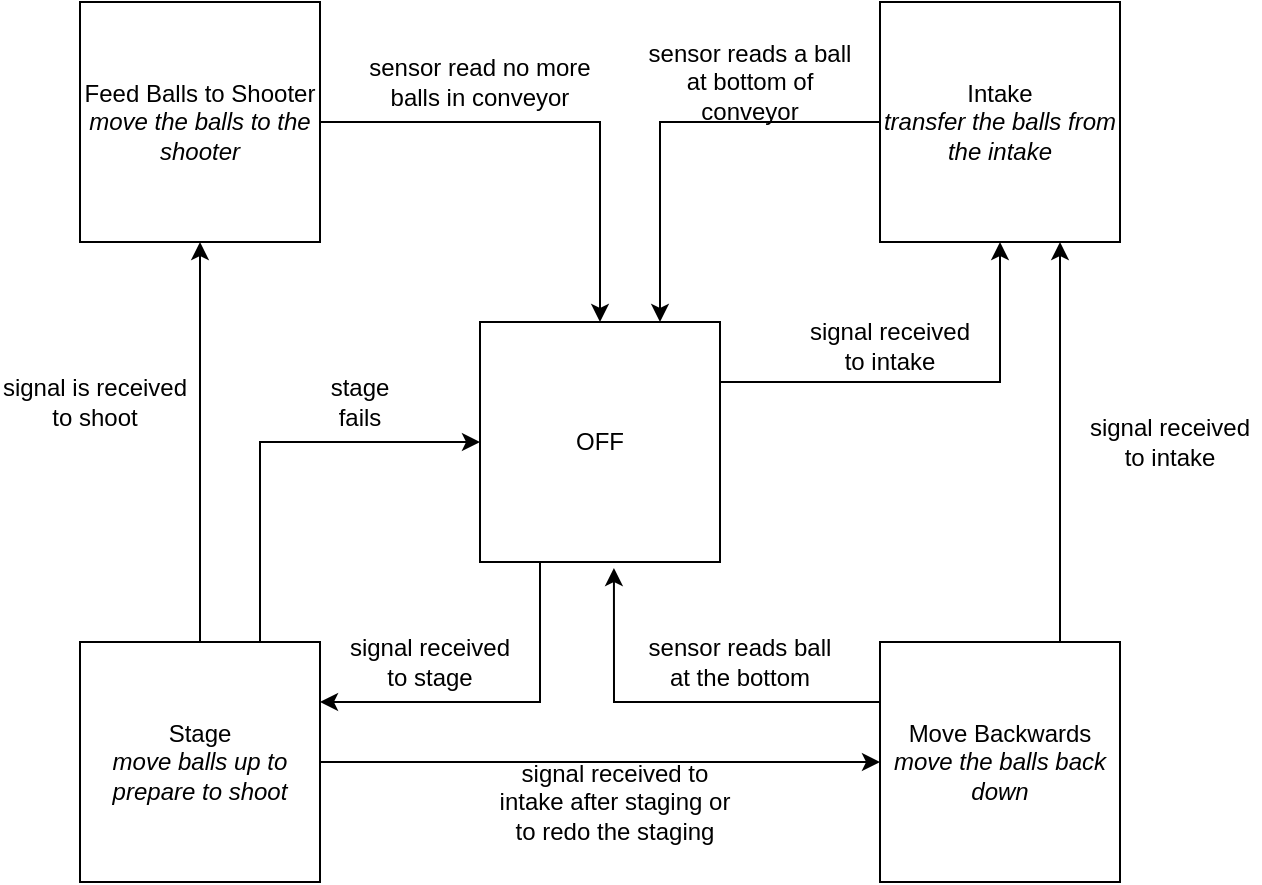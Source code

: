 <mxfile version="12.6.2" type="device"><diagram id="6AU_4uoyopX2GTU84pck" name="Page-1"><mxGraphModel dx="1422" dy="741" grid="1" gridSize="10" guides="1" tooltips="1" connect="1" arrows="1" fold="1" page="1" pageScale="1" pageWidth="850" pageHeight="1100" math="0" shadow="0"><root><mxCell id="0"/><mxCell id="1" parent="0"/><mxCell id="LGkegA_K1OEjHupGd4A2-17" style="edgeStyle=orthogonalEdgeStyle;rounded=0;orthogonalLoop=1;jettySize=auto;html=1;exitX=0.25;exitY=1;exitDx=0;exitDy=0;entryX=1;entryY=0.25;entryDx=0;entryDy=0;" edge="1" parent="1" source="LGkegA_K1OEjHupGd4A2-1" target="LGkegA_K1OEjHupGd4A2-5"><mxGeometry relative="1" as="geometry"/></mxCell><mxCell id="LGkegA_K1OEjHupGd4A2-1" value="OFF" style="rounded=0;whiteSpace=wrap;html=1;" vertex="1" parent="1"><mxGeometry x="320" y="280" width="120" height="120" as="geometry"/></mxCell><mxCell id="LGkegA_K1OEjHupGd4A2-22" style="edgeStyle=orthogonalEdgeStyle;rounded=0;orthogonalLoop=1;jettySize=auto;html=1;exitX=0.75;exitY=0;exitDx=0;exitDy=0;entryX=0.75;entryY=1;entryDx=0;entryDy=0;" edge="1" parent="1" source="LGkegA_K1OEjHupGd4A2-2" target="LGkegA_K1OEjHupGd4A2-3"><mxGeometry relative="1" as="geometry"/></mxCell><mxCell id="LGkegA_K1OEjHupGd4A2-26" style="edgeStyle=orthogonalEdgeStyle;rounded=0;orthogonalLoop=1;jettySize=auto;html=1;exitX=0;exitY=0.25;exitDx=0;exitDy=0;entryX=0.558;entryY=1.025;entryDx=0;entryDy=0;entryPerimeter=0;" edge="1" parent="1" source="LGkegA_K1OEjHupGd4A2-2" target="LGkegA_K1OEjHupGd4A2-1"><mxGeometry relative="1" as="geometry"/></mxCell><mxCell id="LGkegA_K1OEjHupGd4A2-2" value="&lt;div&gt;Move Backwards&lt;/div&gt;&lt;i&gt;move the balls back down&lt;/i&gt;" style="rounded=0;whiteSpace=wrap;html=1;" vertex="1" parent="1"><mxGeometry x="520" y="440" width="120" height="120" as="geometry"/></mxCell><mxCell id="LGkegA_K1OEjHupGd4A2-13" style="edgeStyle=orthogonalEdgeStyle;rounded=0;orthogonalLoop=1;jettySize=auto;html=1;exitX=1;exitY=0.25;exitDx=0;exitDy=0;entryX=0.5;entryY=1;entryDx=0;entryDy=0;" edge="1" parent="1" source="LGkegA_K1OEjHupGd4A2-1" target="LGkegA_K1OEjHupGd4A2-3"><mxGeometry relative="1" as="geometry"/></mxCell><mxCell id="LGkegA_K1OEjHupGd4A2-14" style="edgeStyle=orthogonalEdgeStyle;rounded=0;orthogonalLoop=1;jettySize=auto;html=1;exitX=0;exitY=0.5;exitDx=0;exitDy=0;entryX=0.75;entryY=0;entryDx=0;entryDy=0;" edge="1" parent="1" source="LGkegA_K1OEjHupGd4A2-3" target="LGkegA_K1OEjHupGd4A2-1"><mxGeometry relative="1" as="geometry"/></mxCell><mxCell id="LGkegA_K1OEjHupGd4A2-3" value="&lt;div&gt;Intake&lt;/div&gt;&lt;i&gt;transfer the balls from the intake&lt;/i&gt;" style="rounded=0;whiteSpace=wrap;html=1;" vertex="1" parent="1"><mxGeometry x="520" y="120" width="120" height="120" as="geometry"/></mxCell><mxCell id="LGkegA_K1OEjHupGd4A2-15" style="edgeStyle=orthogonalEdgeStyle;rounded=0;orthogonalLoop=1;jettySize=auto;html=1;exitX=1;exitY=0.5;exitDx=0;exitDy=0;entryX=0.5;entryY=0;entryDx=0;entryDy=0;" edge="1" parent="1" source="LGkegA_K1OEjHupGd4A2-4" target="LGkegA_K1OEjHupGd4A2-1"><mxGeometry relative="1" as="geometry"/></mxCell><mxCell id="LGkegA_K1OEjHupGd4A2-4" value="&lt;div&gt;Feed Balls to Shooter&lt;/div&gt;&lt;i&gt;move the balls to the shooter&lt;/i&gt;" style="rounded=0;whiteSpace=wrap;html=1;" vertex="1" parent="1"><mxGeometry x="120" y="120" width="120" height="120" as="geometry"/></mxCell><mxCell id="LGkegA_K1OEjHupGd4A2-7" style="edgeStyle=orthogonalEdgeStyle;rounded=0;orthogonalLoop=1;jettySize=auto;html=1;exitX=0.5;exitY=0;exitDx=0;exitDy=0;" edge="1" parent="1" source="LGkegA_K1OEjHupGd4A2-5" target="LGkegA_K1OEjHupGd4A2-4"><mxGeometry relative="1" as="geometry"/></mxCell><mxCell id="LGkegA_K1OEjHupGd4A2-8" style="edgeStyle=orthogonalEdgeStyle;rounded=0;orthogonalLoop=1;jettySize=auto;html=1;exitX=1;exitY=0.5;exitDx=0;exitDy=0;entryX=0;entryY=0.5;entryDx=0;entryDy=0;" edge="1" parent="1" source="LGkegA_K1OEjHupGd4A2-5" target="LGkegA_K1OEjHupGd4A2-2"><mxGeometry relative="1" as="geometry"/></mxCell><mxCell id="LGkegA_K1OEjHupGd4A2-16" style="edgeStyle=orthogonalEdgeStyle;rounded=0;orthogonalLoop=1;jettySize=auto;html=1;exitX=0.75;exitY=0;exitDx=0;exitDy=0;entryX=0;entryY=0.5;entryDx=0;entryDy=0;" edge="1" parent="1" source="LGkegA_K1OEjHupGd4A2-5" target="LGkegA_K1OEjHupGd4A2-1"><mxGeometry relative="1" as="geometry"/></mxCell><mxCell id="LGkegA_K1OEjHupGd4A2-5" value="&lt;div&gt;Stage&lt;/div&gt;&lt;i&gt;move balls up to prepare to shoot&lt;/i&gt;" style="rounded=0;whiteSpace=wrap;html=1;" vertex="1" parent="1"><mxGeometry x="120" y="440" width="120" height="120" as="geometry"/></mxCell><mxCell id="LGkegA_K1OEjHupGd4A2-18" value="sensor read no more balls in conveyor" style="text;html=1;strokeColor=none;fillColor=none;align=center;verticalAlign=middle;whiteSpace=wrap;rounded=0;" vertex="1" parent="1"><mxGeometry x="260" y="150" width="120" height="20" as="geometry"/></mxCell><mxCell id="LGkegA_K1OEjHupGd4A2-19" value="signal is received to shoot" style="text;html=1;strokeColor=none;fillColor=none;align=center;verticalAlign=middle;whiteSpace=wrap;rounded=0;" vertex="1" parent="1"><mxGeometry x="80" y="310" width="95" height="20" as="geometry"/></mxCell><mxCell id="LGkegA_K1OEjHupGd4A2-20" value="stage fails" style="text;html=1;strokeColor=none;fillColor=none;align=center;verticalAlign=middle;whiteSpace=wrap;rounded=0;" vertex="1" parent="1"><mxGeometry x="240" y="310" width="40" height="20" as="geometry"/></mxCell><mxCell id="LGkegA_K1OEjHupGd4A2-21" value="signal received to intake after staging or to redo the staging" style="text;html=1;strokeColor=none;fillColor=none;align=center;verticalAlign=middle;whiteSpace=wrap;rounded=0;" vertex="1" parent="1"><mxGeometry x="325" y="510" width="125" height="20" as="geometry"/></mxCell><mxCell id="LGkegA_K1OEjHupGd4A2-23" value="signal received to intake" style="text;html=1;strokeColor=none;fillColor=none;align=center;verticalAlign=middle;whiteSpace=wrap;rounded=0;" vertex="1" parent="1"><mxGeometry x="620" y="330" width="90" height="20" as="geometry"/></mxCell><mxCell id="LGkegA_K1OEjHupGd4A2-24" value="sensor reads ball at the bottom" style="text;html=1;strokeColor=none;fillColor=none;align=center;verticalAlign=middle;whiteSpace=wrap;rounded=0;" vertex="1" parent="1"><mxGeometry x="400" y="440" width="100" height="20" as="geometry"/></mxCell><mxCell id="LGkegA_K1OEjHupGd4A2-27" value="signal received to stage" style="text;html=1;strokeColor=none;fillColor=none;align=center;verticalAlign=middle;whiteSpace=wrap;rounded=0;" vertex="1" parent="1"><mxGeometry x="250" y="440" width="90" height="20" as="geometry"/></mxCell><mxCell id="LGkegA_K1OEjHupGd4A2-28" value="signal received to intake" style="text;html=1;strokeColor=none;fillColor=none;align=center;verticalAlign=middle;whiteSpace=wrap;rounded=0;" vertex="1" parent="1"><mxGeometry x="480" y="282" width="90" height="20" as="geometry"/></mxCell><mxCell id="LGkegA_K1OEjHupGd4A2-29" value="sensor reads a ball at bottom of conveyor" style="text;html=1;strokeColor=none;fillColor=none;align=center;verticalAlign=middle;whiteSpace=wrap;rounded=0;" vertex="1" parent="1"><mxGeometry x="400" y="150" width="110" height="20" as="geometry"/></mxCell></root></mxGraphModel></diagram></mxfile>